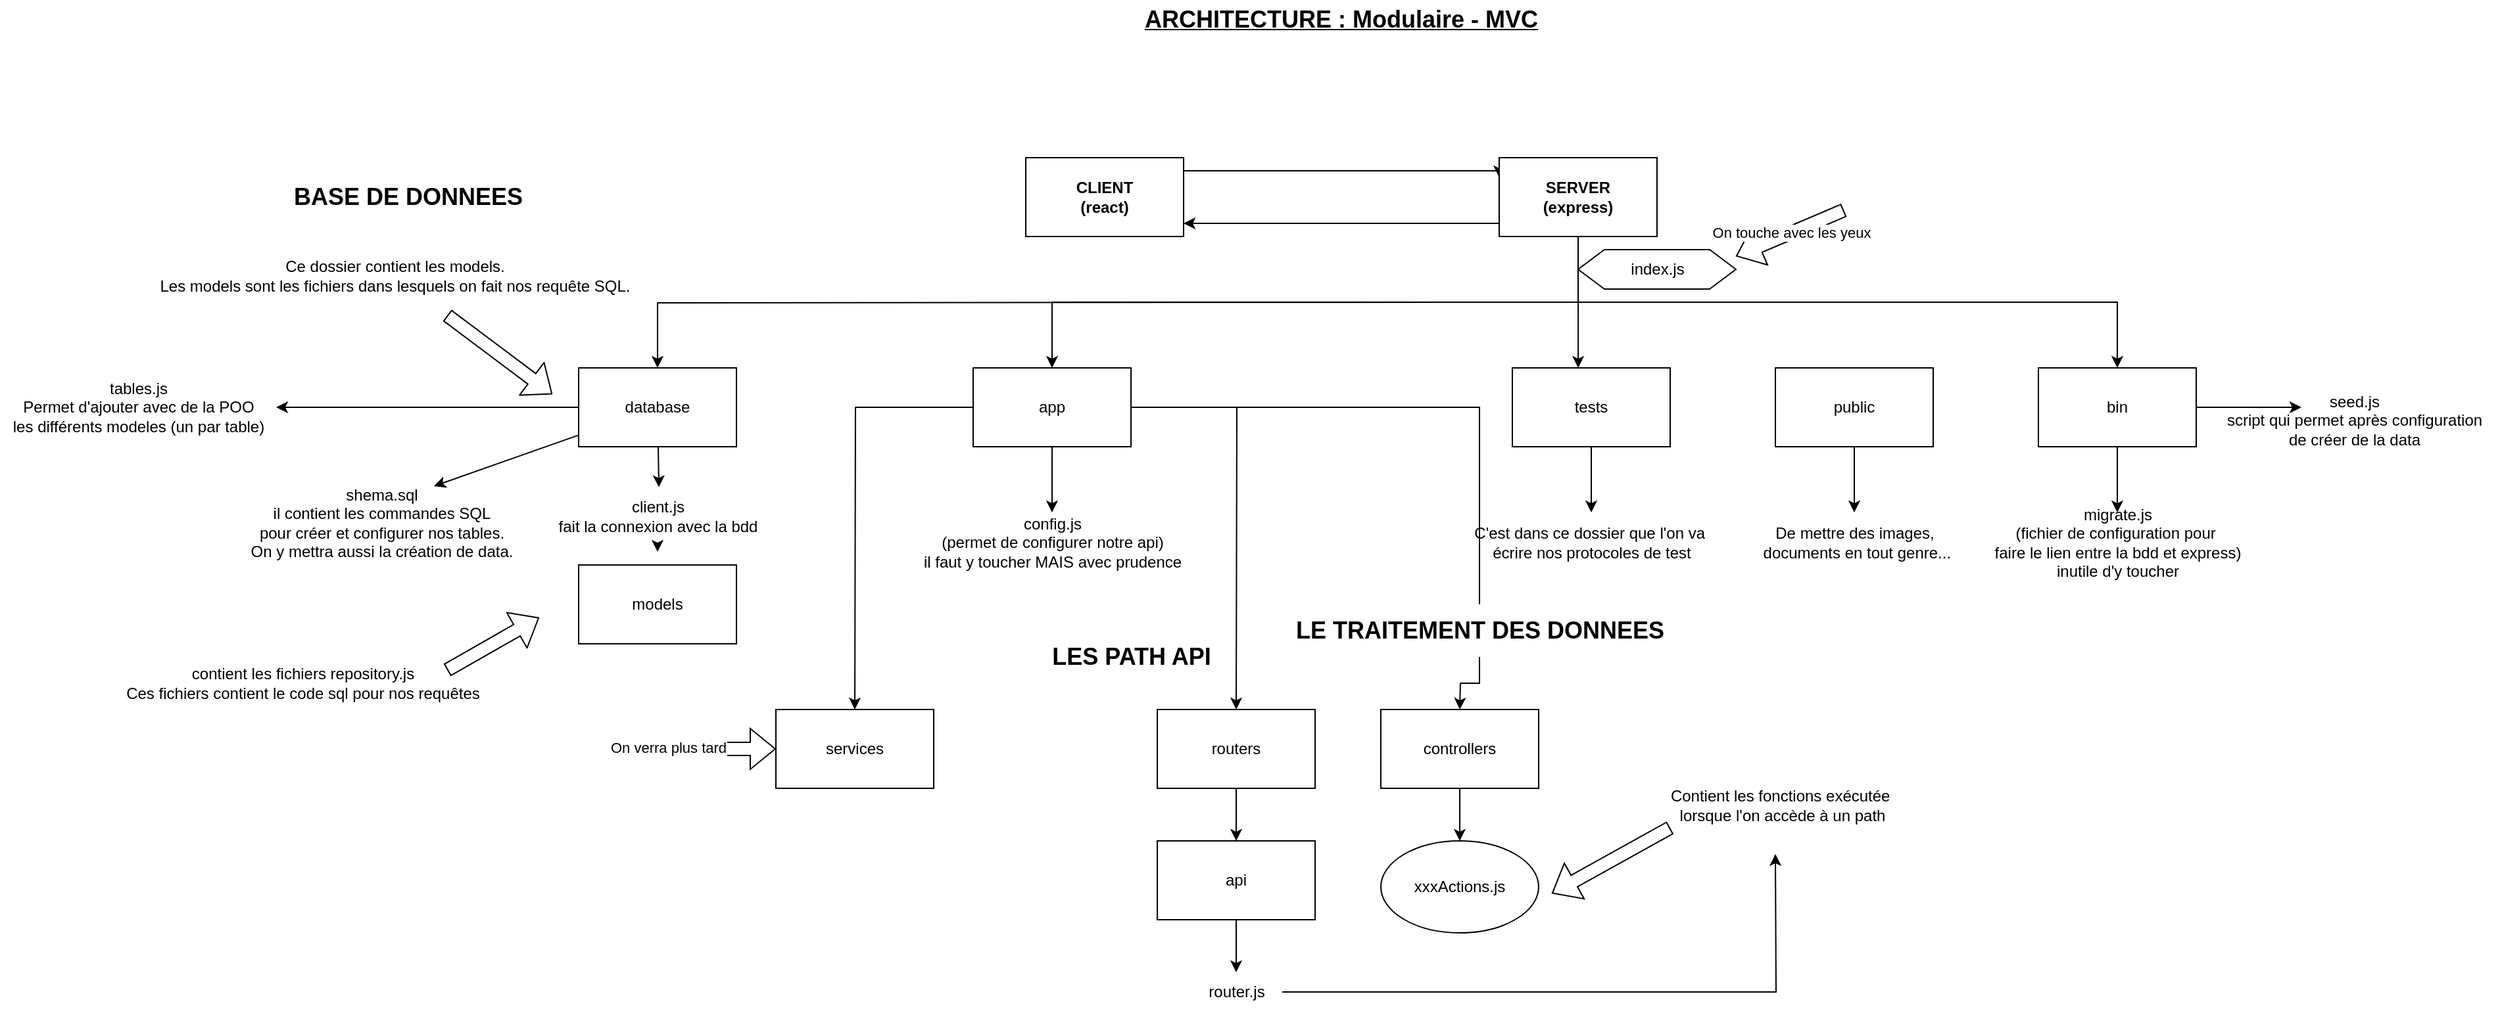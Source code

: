 <mxfile>
    <diagram id="6C8iT1yJUuaaE5_hDtls" name="architecture">
        <mxGraphModel dx="2653" dy="768" grid="1" gridSize="10" guides="1" tooltips="1" connect="1" arrows="1" fold="1" page="1" pageScale="1" pageWidth="827" pageHeight="1169" math="0" shadow="0">
            <root>
                <mxCell id="0"/>
                <mxCell id="1" parent="0"/>
                <mxCell id="2" style="edgeStyle=orthogonalEdgeStyle;rounded=0;orthogonalLoop=1;jettySize=auto;html=1;entryX=0.5;entryY=0;entryDx=0;entryDy=0;" parent="1" source="10" target="22" edge="1">
                    <mxGeometry relative="1" as="geometry">
                        <Array as="points">
                            <mxPoint x="580" y="270"/>
                            <mxPoint x="990" y="270"/>
                        </Array>
                    </mxGeometry>
                </mxCell>
                <mxCell id="3" value="" style="shape=hexagon;perimeter=hexagonPerimeter2;whiteSpace=wrap;html=1;fixedSize=1;" parent="1" vertex="1">
                    <mxGeometry x="580" y="230" width="120" height="30" as="geometry"/>
                </mxCell>
                <mxCell id="4" value="ARCHITECTURE : Modulaire - MVC" style="text;html=1;align=center;verticalAlign=middle;whiteSpace=wrap;rounded=0;fontStyle=5;fontSize=18;" parent="1" vertex="1">
                    <mxGeometry x="240" y="40" width="320" height="30" as="geometry"/>
                </mxCell>
                <mxCell id="5" style="edgeStyle=orthogonalEdgeStyle;rounded=0;orthogonalLoop=1;jettySize=auto;html=1;entryX=0;entryY=0.25;entryDx=0;entryDy=0;" parent="1" source="6" target="10" edge="1">
                    <mxGeometry relative="1" as="geometry">
                        <mxPoint x="500" y="160" as="targetPoint"/>
                        <Array as="points">
                            <mxPoint x="520" y="170"/>
                        </Array>
                    </mxGeometry>
                </mxCell>
                <mxCell id="6" value="&lt;b&gt;CLIENT&lt;/b&gt;&lt;div&gt;&lt;b&gt;(react)&lt;/b&gt;&lt;/div&gt;" style="rounded=0;whiteSpace=wrap;html=1;" parent="1" vertex="1">
                    <mxGeometry x="160" y="160" width="120" height="60" as="geometry"/>
                </mxCell>
                <mxCell id="7" style="edgeStyle=orthogonalEdgeStyle;rounded=0;orthogonalLoop=1;jettySize=auto;html=1;" parent="1" edge="1">
                    <mxGeometry relative="1" as="geometry">
                        <mxPoint x="520" y="210" as="sourcePoint"/>
                        <mxPoint x="280" y="210" as="targetPoint"/>
                    </mxGeometry>
                </mxCell>
                <mxCell id="8" style="edgeStyle=orthogonalEdgeStyle;rounded=0;orthogonalLoop=1;jettySize=auto;html=1;entryX=0.5;entryY=0;entryDx=0;entryDy=0;" parent="1" source="10" target="29" edge="1">
                    <mxGeometry relative="1" as="geometry">
                        <Array as="points">
                            <mxPoint x="580" y="270"/>
                            <mxPoint x="180" y="270"/>
                        </Array>
                    </mxGeometry>
                </mxCell>
                <mxCell id="9" style="edgeStyle=orthogonalEdgeStyle;rounded=0;orthogonalLoop=1;jettySize=auto;html=1;entryX=0.5;entryY=0;entryDx=0;entryDy=0;" parent="1" target="46" edge="1">
                    <mxGeometry relative="1" as="geometry">
                        <mxPoint x="500" y="270" as="sourcePoint"/>
                        <mxPoint x="-160" y="400" as="targetPoint"/>
                    </mxGeometry>
                </mxCell>
                <mxCell id="10" value="&lt;div&gt;&lt;b&gt;SERVER&lt;/b&gt;&lt;/div&gt;&lt;div&gt;&lt;b&gt;(express)&lt;/b&gt;&lt;/div&gt;" style="rounded=0;whiteSpace=wrap;html=1;" parent="1" vertex="1">
                    <mxGeometry x="520" y="160" width="120" height="60" as="geometry"/>
                </mxCell>
                <mxCell id="11" value="index.js" style="text;html=1;align=center;verticalAlign=middle;resizable=0;points=[];autosize=1;strokeColor=none;fillColor=none;" parent="1" vertex="1">
                    <mxGeometry x="610" y="230" width="60" height="30" as="geometry"/>
                </mxCell>
                <mxCell id="12" value="" style="shape=flexArrow;endArrow=classic;html=1;rounded=0;entryX=0.965;entryY=0.502;entryDx=0;entryDy=0;entryPerimeter=0;" parent="1" edge="1">
                    <mxGeometry width="50" height="50" relative="1" as="geometry">
                        <mxPoint x="782.1" y="200" as="sourcePoint"/>
                        <mxPoint x="700.0" y="235.06" as="targetPoint"/>
                    </mxGeometry>
                </mxCell>
                <mxCell id="13" value="On touche avec les yeux" style="edgeLabel;html=1;align=center;verticalAlign=middle;resizable=0;points=[];" parent="12" vertex="1" connectable="0">
                    <mxGeometry x="-0.021" relative="1" as="geometry">
                        <mxPoint as="offset"/>
                    </mxGeometry>
                </mxCell>
                <mxCell id="14" style="edgeStyle=orthogonalEdgeStyle;rounded=0;orthogonalLoop=1;jettySize=auto;html=1;" parent="1" source="15" edge="1">
                    <mxGeometry relative="1" as="geometry">
                        <mxPoint x="590" y="430" as="targetPoint"/>
                    </mxGeometry>
                </mxCell>
                <mxCell id="15" value="tests" style="rounded=0;whiteSpace=wrap;html=1;" parent="1" vertex="1">
                    <mxGeometry x="530" y="320" width="120" height="60" as="geometry"/>
                </mxCell>
                <mxCell id="16" value="C'est dans ce dossier que l'on va&amp;nbsp;&lt;div&gt;écrire nos protocoles de test&lt;/div&gt;" style="text;html=1;align=center;verticalAlign=middle;resizable=0;points=[];autosize=1;strokeColor=none;fillColor=none;" parent="1" vertex="1">
                    <mxGeometry x="490" y="433" width="200" height="40" as="geometry"/>
                </mxCell>
                <mxCell id="17" style="edgeStyle=orthogonalEdgeStyle;rounded=0;orthogonalLoop=1;jettySize=auto;html=1;" parent="1" source="18" edge="1">
                    <mxGeometry relative="1" as="geometry">
                        <mxPoint x="790" y="430" as="targetPoint"/>
                    </mxGeometry>
                </mxCell>
                <mxCell id="18" value="public" style="rounded=0;whiteSpace=wrap;html=1;" parent="1" vertex="1">
                    <mxGeometry x="730" y="320" width="120" height="60" as="geometry"/>
                </mxCell>
                <mxCell id="19" value="De mettre des images,&lt;div&gt;&amp;nbsp;documents en tout genre...&lt;/div&gt;" style="text;html=1;align=center;verticalAlign=middle;resizable=0;points=[];autosize=1;strokeColor=none;fillColor=none;" parent="1" vertex="1">
                    <mxGeometry x="705" y="433" width="170" height="40" as="geometry"/>
                </mxCell>
                <mxCell id="20" style="edgeStyle=orthogonalEdgeStyle;rounded=0;orthogonalLoop=1;jettySize=auto;html=1;" parent="1" source="22" edge="1">
                    <mxGeometry relative="1" as="geometry">
                        <mxPoint x="990" y="430" as="targetPoint"/>
                    </mxGeometry>
                </mxCell>
                <mxCell id="21" style="edgeStyle=orthogonalEdgeStyle;rounded=0;orthogonalLoop=1;jettySize=auto;html=1;" parent="1" source="22" edge="1">
                    <mxGeometry relative="1" as="geometry">
                        <mxPoint x="1130" y="350" as="targetPoint"/>
                    </mxGeometry>
                </mxCell>
                <mxCell id="22" value="bin" style="rounded=0;whiteSpace=wrap;html=1;" parent="1" vertex="1">
                    <mxGeometry x="930" y="320" width="120" height="60" as="geometry"/>
                </mxCell>
                <mxCell id="23" value="migrate.js&lt;div&gt;(fichier de configuration pour&amp;nbsp;&lt;/div&gt;&lt;div&gt;faire le lien entre la bdd et express)&lt;/div&gt;&lt;div&gt;inutile d'y toucher&lt;/div&gt;" style="text;html=1;align=center;verticalAlign=middle;resizable=0;points=[];autosize=1;strokeColor=none;fillColor=none;" parent="1" vertex="1">
                    <mxGeometry x="885" y="418" width="210" height="70" as="geometry"/>
                </mxCell>
                <mxCell id="24" value="seed.js&lt;div&gt;script qui permet après configuration&lt;/div&gt;&lt;div&gt;de créer de la data&lt;/div&gt;" style="text;html=1;align=center;verticalAlign=middle;resizable=0;points=[];autosize=1;strokeColor=none;fillColor=none;" parent="1" vertex="1">
                    <mxGeometry x="1060" y="330" width="220" height="60" as="geometry"/>
                </mxCell>
                <mxCell id="25" style="edgeStyle=orthogonalEdgeStyle;rounded=0;orthogonalLoop=1;jettySize=auto;html=1;" parent="1" source="29" edge="1">
                    <mxGeometry relative="1" as="geometry">
                        <mxPoint x="180" y="430" as="targetPoint"/>
                    </mxGeometry>
                </mxCell>
                <mxCell id="26" style="edgeStyle=orthogonalEdgeStyle;rounded=0;orthogonalLoop=1;jettySize=auto;html=1;" parent="1" source="29" edge="1">
                    <mxGeometry relative="1" as="geometry">
                        <mxPoint x="30" y="580" as="targetPoint"/>
                    </mxGeometry>
                </mxCell>
                <mxCell id="27" style="edgeStyle=orthogonalEdgeStyle;rounded=0;orthogonalLoop=1;jettySize=auto;html=1;" parent="1" source="29" edge="1">
                    <mxGeometry relative="1" as="geometry">
                        <mxPoint x="320" y="580" as="targetPoint"/>
                    </mxGeometry>
                </mxCell>
                <mxCell id="28" style="edgeStyle=orthogonalEdgeStyle;rounded=0;orthogonalLoop=1;jettySize=auto;html=1;startArrow=none;" parent="1" source="63" edge="1">
                    <mxGeometry relative="1" as="geometry">
                        <mxPoint x="490" y="580" as="targetPoint"/>
                    </mxGeometry>
                </mxCell>
                <mxCell id="29" value="app" style="rounded=0;whiteSpace=wrap;html=1;" parent="1" vertex="1">
                    <mxGeometry x="120" y="320" width="120" height="60" as="geometry"/>
                </mxCell>
                <mxCell id="30" value="config.js&lt;div&gt;(permet de configurer notre api)&lt;/div&gt;&lt;div&gt;il faut y toucher MAIS avec prudence&lt;/div&gt;" style="text;html=1;align=center;verticalAlign=middle;resizable=0;points=[];autosize=1;strokeColor=none;fillColor=none;" parent="1" vertex="1">
                    <mxGeometry x="70" y="423" width="220" height="60" as="geometry"/>
                </mxCell>
                <mxCell id="31" value="services" style="whiteSpace=wrap;html=1;" parent="1" vertex="1">
                    <mxGeometry x="-30" y="580" width="120" height="60" as="geometry"/>
                </mxCell>
                <mxCell id="32" value="" style="shape=flexArrow;endArrow=classic;html=1;rounded=0;entryX=0;entryY=0.5;entryDx=0;entryDy=0;" parent="1" target="31" edge="1">
                    <mxGeometry width="50" height="50" relative="1" as="geometry">
                        <mxPoint x="-140" y="610" as="sourcePoint"/>
                        <mxPoint x="-90" y="580" as="targetPoint"/>
                    </mxGeometry>
                </mxCell>
                <mxCell id="33" value="On verra plus tard" style="edgeLabel;html=1;align=center;verticalAlign=middle;resizable=0;points=[];" parent="32" vertex="1" connectable="0">
                    <mxGeometry x="-0.49" y="1" relative="1" as="geometry">
                        <mxPoint as="offset"/>
                    </mxGeometry>
                </mxCell>
                <mxCell id="34" style="edgeStyle=orthogonalEdgeStyle;rounded=0;orthogonalLoop=1;jettySize=auto;html=1;" parent="1" source="35" edge="1">
                    <mxGeometry relative="1" as="geometry">
                        <mxPoint x="320" y="680" as="targetPoint"/>
                    </mxGeometry>
                </mxCell>
                <mxCell id="35" value="routers" style="rounded=0;whiteSpace=wrap;html=1;" parent="1" vertex="1">
                    <mxGeometry x="260" y="580" width="120" height="60" as="geometry"/>
                </mxCell>
                <mxCell id="36" style="edgeStyle=orthogonalEdgeStyle;rounded=0;orthogonalLoop=1;jettySize=auto;html=1;" parent="1" source="37" edge="1">
                    <mxGeometry relative="1" as="geometry">
                        <mxPoint x="730" y="690" as="targetPoint"/>
                    </mxGeometry>
                </mxCell>
                <mxCell id="37" value="router.js" style="text;html=1;align=center;verticalAlign=middle;resizable=0;points=[];autosize=1;strokeColor=none;fillColor=none;" parent="1" vertex="1">
                    <mxGeometry x="285" y="780" width="70" height="30" as="geometry"/>
                </mxCell>
                <mxCell id="38" style="edgeStyle=orthogonalEdgeStyle;rounded=0;orthogonalLoop=1;jettySize=auto;html=1;" parent="1" source="39" edge="1">
                    <mxGeometry relative="1" as="geometry">
                        <mxPoint x="320" y="780" as="targetPoint"/>
                    </mxGeometry>
                </mxCell>
                <mxCell id="39" value="api" style="rounded=0;whiteSpace=wrap;html=1;" parent="1" vertex="1">
                    <mxGeometry x="260" y="680" width="120" height="60" as="geometry"/>
                </mxCell>
                <mxCell id="40" value="" style="edgeStyle=orthogonalEdgeStyle;rounded=0;orthogonalLoop=1;jettySize=auto;html=1;" parent="1" source="41" target="42" edge="1">
                    <mxGeometry relative="1" as="geometry"/>
                </mxCell>
                <mxCell id="41" value="controllers" style="rounded=0;whiteSpace=wrap;html=1;" parent="1" vertex="1">
                    <mxGeometry x="430" y="580" width="120" height="60" as="geometry"/>
                </mxCell>
                <mxCell id="42" value="xxxActions.js" style="ellipse;whiteSpace=wrap;html=1;rounded=0;" parent="1" vertex="1">
                    <mxGeometry x="430" y="680" width="120" height="70" as="geometry"/>
                </mxCell>
                <mxCell id="43" value="" style="shape=flexArrow;endArrow=classic;html=1;rounded=0;" parent="1" edge="1">
                    <mxGeometry width="50" height="50" relative="1" as="geometry">
                        <mxPoint x="650" y="670" as="sourcePoint"/>
                        <mxPoint x="560" y="720" as="targetPoint"/>
                    </mxGeometry>
                </mxCell>
                <mxCell id="44" value="Contient les fonctions exécutée&amp;nbsp;&lt;div&gt;lorsque l'on accède à un path&lt;/div&gt;" style="text;html=1;align=center;verticalAlign=middle;resizable=0;points=[];autosize=1;strokeColor=none;fillColor=none;" parent="1" vertex="1">
                    <mxGeometry x="640" y="633" width="190" height="40" as="geometry"/>
                </mxCell>
                <mxCell id="45" style="edgeStyle=orthogonalEdgeStyle;rounded=0;orthogonalLoop=1;jettySize=auto;html=1;entryX=0.417;entryY=0;entryDx=0;entryDy=0;entryPerimeter=0;" parent="1" source="10" target="15" edge="1">
                    <mxGeometry relative="1" as="geometry"/>
                </mxCell>
                <mxCell id="52" style="edgeStyle=none;html=1;entryX=0.506;entryY=-0.055;entryDx=0;entryDy=0;entryPerimeter=0;" parent="1" source="46" target="50" edge="1">
                    <mxGeometry relative="1" as="geometry"/>
                </mxCell>
                <mxCell id="53" style="edgeStyle=none;html=1;" parent="1" source="46" edge="1">
                    <mxGeometry relative="1" as="geometry">
                        <mxPoint x="-290" y="410" as="targetPoint"/>
                    </mxGeometry>
                </mxCell>
                <mxCell id="55" style="edgeStyle=none;html=1;" parent="1" source="46" edge="1" target="56">
                    <mxGeometry relative="1" as="geometry">
                        <mxPoint x="-560" y="400" as="targetPoint"/>
                    </mxGeometry>
                </mxCell>
                <mxCell id="46" value="database" style="whiteSpace=wrap;html=1;" parent="1" vertex="1">
                    <mxGeometry x="-180" y="320" width="120" height="60" as="geometry"/>
                </mxCell>
                <mxCell id="48" value="Ce dossier contient les models.&lt;br&gt;Les models sont les fichiers dans lesquels on fait nos requête SQL." style="text;html=1;align=center;verticalAlign=middle;resizable=0;points=[];autosize=1;strokeColor=none;fillColor=none;" parent="1" vertex="1">
                    <mxGeometry x="-510" y="230" width="380" height="40" as="geometry"/>
                </mxCell>
                <mxCell id="49" value="" style="shape=flexArrow;endArrow=classic;html=1;" parent="1" edge="1">
                    <mxGeometry width="50" height="50" relative="1" as="geometry">
                        <mxPoint x="-280" y="280" as="sourcePoint"/>
                        <mxPoint x="-200" y="340" as="targetPoint"/>
                    </mxGeometry>
                </mxCell>
                <mxCell id="57" style="edgeStyle=none;html=1;" parent="1" source="50" edge="1">
                    <mxGeometry relative="1" as="geometry">
                        <mxPoint x="-120" y="460" as="targetPoint"/>
                    </mxGeometry>
                </mxCell>
                <mxCell id="50" value="client.js&lt;br&gt;fait la connexion avec la bdd" style="text;html=1;align=center;verticalAlign=middle;resizable=0;points=[];autosize=1;strokeColor=none;fillColor=none;" parent="1" vertex="1">
                    <mxGeometry x="-205" y="413" width="170" height="40" as="geometry"/>
                </mxCell>
                <mxCell id="54" value="shema.sql&lt;br&gt;il contient les commandes SQL&lt;br&gt;pour créer et configurer nos tables.&lt;br&gt;On y mettra aussi la création de data." style="text;html=1;align=center;verticalAlign=middle;resizable=0;points=[];autosize=1;strokeColor=none;fillColor=none;" parent="1" vertex="1">
                    <mxGeometry x="-440" y="403" width="220" height="70" as="geometry"/>
                </mxCell>
                <mxCell id="56" value="tables.js&lt;br&gt;Permet d'ajouter avec de la POO&lt;br&gt;les différents modeles (un par table)" style="text;html=1;align=center;verticalAlign=middle;resizable=0;points=[];autosize=1;strokeColor=none;fillColor=none;" parent="1" vertex="1">
                    <mxGeometry x="-620" y="320" width="210" height="60" as="geometry"/>
                </mxCell>
                <mxCell id="59" value="models" style="rounded=0;whiteSpace=wrap;html=1;" parent="1" vertex="1">
                    <mxGeometry x="-180" y="470" width="120" height="60" as="geometry"/>
                </mxCell>
                <mxCell id="60" value="" style="shape=flexArrow;endArrow=classic;html=1;" parent="1" edge="1">
                    <mxGeometry width="50" height="50" relative="1" as="geometry">
                        <mxPoint x="-280" y="550" as="sourcePoint"/>
                        <mxPoint x="-210" y="510" as="targetPoint"/>
                    </mxGeometry>
                </mxCell>
                <mxCell id="61" value="contient les fichiers repository.js&lt;br&gt;Ces fichiers contient le code sql pour nos requêtes" style="text;html=1;align=center;verticalAlign=middle;resizable=0;points=[];autosize=1;strokeColor=none;fillColor=none;" parent="1" vertex="1">
                    <mxGeometry x="-535" y="540" width="290" height="40" as="geometry"/>
                </mxCell>
                <mxCell id="62" value="BASE DE DONNEES" style="text;html=1;align=center;verticalAlign=middle;resizable=0;points=[];autosize=1;strokeColor=none;fillColor=none;fontStyle=1;fontSize=18;" parent="1" vertex="1">
                    <mxGeometry x="-410" y="170" width="200" height="40" as="geometry"/>
                </mxCell>
                <mxCell id="64" value="" style="edgeStyle=orthogonalEdgeStyle;rounded=0;orthogonalLoop=1;jettySize=auto;html=1;endArrow=none;" parent="1" source="29" target="63" edge="1">
                    <mxGeometry relative="1" as="geometry">
                        <mxPoint x="490" y="580" as="targetPoint"/>
                        <mxPoint x="240" y="350" as="sourcePoint"/>
                    </mxGeometry>
                </mxCell>
                <mxCell id="63" value="LE TRAITEMENT DES DONNEES" style="text;html=1;align=center;verticalAlign=middle;resizable=0;points=[];autosize=1;strokeColor=none;fillColor=none;fontSize=18;fontStyle=1" parent="1" vertex="1">
                    <mxGeometry x="355" y="500" width="300" height="40" as="geometry"/>
                </mxCell>
                <mxCell id="65" value="LES PATH API" style="text;html=1;align=center;verticalAlign=middle;resizable=0;points=[];autosize=1;strokeColor=none;fillColor=none;fontSize=18;fontStyle=1" parent="1" vertex="1">
                    <mxGeometry x="170" y="520" width="140" height="40" as="geometry"/>
                </mxCell>
            </root>
        </mxGraphModel>
    </diagram>
    <diagram id="ioc8HEbwDxMBcM6mTdF6" name="routes &amp; controller">
        <mxGraphModel dx="3201" dy="998" grid="1" gridSize="10" guides="1" tooltips="1" connect="1" arrows="1" fold="1" page="1" pageScale="1" pageWidth="827" pageHeight="1169" math="0" shadow="0">
            <root>
                <mxCell id="0"/>
                <mxCell id="1" parent="0"/>
                <mxCell id="cNtUB5BeEh3PnVd3XFT7-48" value="" style="rounded=0;whiteSpace=wrap;html=1;" parent="1" vertex="1">
                    <mxGeometry x="-15" y="1410.5" width="350" height="209" as="geometry"/>
                </mxCell>
                <mxCell id="cNtUB5BeEh3PnVd3XFT7-49" value="DOSSIER APP" style="text;html=1;align=center;verticalAlign=middle;whiteSpace=wrap;rounded=0;fontStyle=5;fontSize=18;" parent="1" vertex="1">
                    <mxGeometry x="255" y="970" width="320" height="30" as="geometry"/>
                </mxCell>
                <mxCell id="cNtUB5BeEh3PnVd3XFT7-50" value="routers" style="rounded=0;whiteSpace=wrap;html=1;" parent="1" vertex="1">
                    <mxGeometry x="215" y="1030" width="120" height="60" as="geometry"/>
                </mxCell>
                <mxCell id="cNtUB5BeEh3PnVd3XFT7-51" value="controllers" style="rounded=0;whiteSpace=wrap;html=1;" parent="1" vertex="1">
                    <mxGeometry x="495" y="1030" width="120" height="60" as="geometry"/>
                </mxCell>
                <mxCell id="cNtUB5BeEh3PnVd3XFT7-52" value="dossier qui contient nos routes&lt;div&gt;&lt;br&gt;&lt;/div&gt;&lt;div&gt;route : path + action à executer&lt;/div&gt;" style="text;html=1;align=center;verticalAlign=middle;resizable=0;points=[];autosize=1;strokeColor=none;fillColor=none;" parent="1" vertex="1">
                    <mxGeometry x="-45" y="975" width="190" height="60" as="geometry"/>
                </mxCell>
                <mxCell id="cNtUB5BeEh3PnVd3XFT7-53" value="" style="shape=flexArrow;endArrow=classic;html=1;rounded=0;" parent="1" edge="1">
                    <mxGeometry width="50" height="50" relative="1" as="geometry">
                        <mxPoint x="145" y="1010" as="sourcePoint"/>
                        <mxPoint x="205" y="1040" as="targetPoint"/>
                    </mxGeometry>
                </mxCell>
                <mxCell id="cNtUB5BeEh3PnVd3XFT7-54" value="dossier qui contient nos controllers&lt;div&gt;&lt;br&gt;&lt;/div&gt;&lt;div&gt;chaque controller contient des actions&lt;/div&gt;&lt;div&gt;chaque action execute une fonction qui renvoie une response&lt;/div&gt;" style="text;html=1;align=center;verticalAlign=middle;resizable=0;points=[];autosize=1;strokeColor=none;fillColor=none;" parent="1" vertex="1">
                    <mxGeometry x="665" y="970" width="350" height="70" as="geometry"/>
                </mxCell>
                <mxCell id="cNtUB5BeEh3PnVd3XFT7-55" value="" style="shape=flexArrow;endArrow=classic;html=1;rounded=0;" parent="1" edge="1">
                    <mxGeometry width="50" height="50" relative="1" as="geometry">
                        <mxPoint x="675" y="990" as="sourcePoint"/>
                        <mxPoint x="625" y="1030" as="targetPoint"/>
                    </mxGeometry>
                </mxCell>
                <mxCell id="cNtUB5BeEh3PnVd3XFT7-56" value="AVOIR LES INSCRITS SUR copaindavant.com" style="text;html=1;align=center;verticalAlign=middle;resizable=0;points=[];autosize=1;strokeColor=none;fillColor=none;fontStyle=4" parent="1" vertex="1">
                    <mxGeometry x="280" y="1210" width="270" height="30" as="geometry"/>
                </mxCell>
                <mxCell id="cNtUB5BeEh3PnVd3XFT7-57" value="&lt;font color=&quot;#fcfcfc&quot;&gt;&lt;b&gt;CLIQUE ICI POUR AFFICHER LES ELEVES DE TON LYCEE&lt;/b&gt;&lt;/font&gt;" style="rounded=0;whiteSpace=wrap;html=1;labelBackgroundColor=#FF8880;fillColor=#FF7878;" parent="1" vertex="1">
                    <mxGeometry x="-15" y="1326" width="345" height="30" as="geometry"/>
                </mxCell>
                <mxCell id="cNtUB5BeEh3PnVd3XFT7-58" value="" style="shape=flexArrow;endArrow=classic;html=1;rounded=0;" parent="1" edge="1">
                    <mxGeometry width="50" height="50" relative="1" as="geometry">
                        <mxPoint x="380" y="1340.5" as="sourcePoint"/>
                        <mxPoint x="550" y="1340.5" as="targetPoint"/>
                    </mxGeometry>
                </mxCell>
                <mxCell id="cNtUB5BeEh3PnVd3XFT7-59" value="SERVER" style="rounded=0;whiteSpace=wrap;html=1;" parent="1" vertex="1">
                    <mxGeometry x="600" y="1311" width="120" height="60" as="geometry"/>
                </mxCell>
                <mxCell id="cNtUB5BeEh3PnVd3XFT7-60" value="Methode HTTP : GET + endpoint (route api)" style="text;html=1;align=center;verticalAlign=middle;resizable=0;points=[];autosize=1;strokeColor=none;fillColor=none;" parent="1" vertex="1">
                    <mxGeometry x="340" y="1291" width="260" height="30" as="geometry"/>
                </mxCell>
                <mxCell id="cNtUB5BeEh3PnVd3XFT7-61" value="router.get(&quot;/path&quot;, action_a_executer&quot;)" style="text;html=1;align=center;verticalAlign=middle;resizable=0;points=[];autosize=1;strokeColor=none;fillColor=none;" parent="1" vertex="1">
                    <mxGeometry x="590" y="1371" width="230" height="30" as="geometry"/>
                </mxCell>
                <mxCell id="cNtUB5BeEh3PnVd3XFT7-62" value="axios.get(endpoint)&amp;nbsp;" style="text;html=1;align=center;verticalAlign=middle;resizable=0;points=[];autosize=1;strokeColor=none;fillColor=none;" parent="1" vertex="1">
                    <mxGeometry x="405" y="1359" width="130" height="30" as="geometry"/>
                </mxCell>
                <mxCell id="cNtUB5BeEh3PnVd3XFT7-63" value="EXEMPLE" style="text;html=1;align=center;verticalAlign=middle;whiteSpace=wrap;rounded=0;fontStyle=5;fontSize=18;" parent="1" vertex="1">
                    <mxGeometry x="255" y="1150" width="320" height="30" as="geometry"/>
                </mxCell>
                <mxCell id="cNtUB5BeEh3PnVd3XFT7-64" value="" style="shape=flexArrow;endArrow=classic;html=1;rounded=0;entryX=0.667;entryY=0.5;entryDx=0;entryDy=0;entryPerimeter=0;" parent="1" edge="1">
                    <mxGeometry width="50" height="50" relative="1" as="geometry">
                        <mxPoint x="545" y="1510" as="sourcePoint"/>
                        <mxPoint x="380.115" y="1510.5" as="targetPoint"/>
                    </mxGeometry>
                </mxCell>
                <mxCell id="cNtUB5BeEh3PnVd3XFT7-65" style="edgeStyle=orthogonalEdgeStyle;rounded=0;orthogonalLoop=1;jettySize=auto;html=1;" parent="1" source="cNtUB5BeEh3PnVd3XFT7-66" edge="1">
                    <mxGeometry relative="1" as="geometry">
                        <mxPoint x="665" y="1720" as="targetPoint"/>
                    </mxGeometry>
                </mxCell>
                <mxCell id="cNtUB5BeEh3PnVd3XFT7-66" value="router.js" style="rounded=0;whiteSpace=wrap;html=1;" parent="1" vertex="1">
                    <mxGeometry x="605" y="1600" width="120" height="60" as="geometry"/>
                </mxCell>
                <mxCell id="cNtUB5BeEh3PnVd3XFT7-67" style="edgeStyle=orthogonalEdgeStyle;rounded=0;orthogonalLoop=1;jettySize=auto;html=1;" parent="1" source="cNtUB5BeEh3PnVd3XFT7-68" edge="1">
                    <mxGeometry relative="1" as="geometry">
                        <mxPoint x="440.0" y="1600" as="targetPoint"/>
                    </mxGeometry>
                </mxCell>
                <mxCell id="cNtUB5BeEh3PnVd3XFT7-68" value="res.json({result : élèves})" style="text;html=1;align=center;verticalAlign=middle;resizable=0;points=[];autosize=1;strokeColor=none;fillColor=none;" parent="1" vertex="1">
                    <mxGeometry x="360" y="1540" width="160" height="30" as="geometry"/>
                </mxCell>
                <mxCell id="cNtUB5BeEh3PnVd3XFT7-69" value="Christian" style="shape=umlActor;verticalLabelPosition=bottom;verticalAlign=top;html=1;outlineConnect=0;" parent="1" vertex="1">
                    <mxGeometry x="65" y="1480" width="30" height="60" as="geometry"/>
                </mxCell>
                <mxCell id="cNtUB5BeEh3PnVd3XFT7-70" value="Aissatou" style="shape=umlActor;verticalLabelPosition=bottom;verticalAlign=top;html=1;outlineConnect=0;" parent="1" vertex="1">
                    <mxGeometry x="125" y="1480" width="30" height="60" as="geometry"/>
                </mxCell>
                <mxCell id="cNtUB5BeEh3PnVd3XFT7-71" value="Daniel" style="shape=umlActor;verticalLabelPosition=bottom;verticalAlign=top;html=1;outlineConnect=0;" parent="1" vertex="1">
                    <mxGeometry x="195" y="1480" width="30" height="60" as="geometry"/>
                </mxCell>
                <mxCell id="cNtUB5BeEh3PnVd3XFT7-72" value="Charlotte" style="shape=umlActor;verticalLabelPosition=bottom;verticalAlign=top;html=1;outlineConnect=0;" parent="1" vertex="1">
                    <mxGeometry x="255" y="1480" width="30" height="60" as="geometry"/>
                </mxCell>
                <mxCell id="cNtUB5BeEh3PnVd3XFT7-73" value="etc..." style="text;html=1;align=center;verticalAlign=middle;resizable=0;points=[];autosize=1;strokeColor=none;fillColor=none;" parent="1" vertex="1">
                    <mxGeometry x="285" y="1500" width="50" height="30" as="geometry"/>
                </mxCell>
                <mxCell id="cNtUB5BeEh3PnVd3XFT7-74" value="" style="shape=flexArrow;endArrow=classic;html=1;rounded=0;" parent="1" edge="1">
                    <mxGeometry width="50" height="50" relative="1" as="geometry">
                        <mxPoint x="-135" y="1450" as="sourcePoint"/>
                        <mxPoint x="-25" y="1485" as="targetPoint"/>
                    </mxGeometry>
                </mxCell>
                <mxCell id="cNtUB5BeEh3PnVd3XFT7-75" value="On a notre réponse et on la traite comme bon nous semble." style="text;html=1;align=center;verticalAlign=middle;resizable=0;points=[];autosize=1;strokeColor=none;fillColor=none;" parent="1" vertex="1">
                    <mxGeometry x="-350" y="1410.5" width="340" height="30" as="geometry"/>
                </mxCell>
                <mxCell id="cNtUB5BeEh3PnVd3XFT7-76" value="result = {&lt;div&gt;&lt;span style=&quot;white-space-collapse: preserve;&quot;&gt;&#9;&lt;/span&gt;&lt;span style=&quot;white-space-collapse: preserve;&quot;&gt;&#9;&lt;/span&gt;&lt;span style=&quot;white-space-collapse: preserve;&quot;&gt;&#9;&lt;/span&gt;nom: &quot;Christian&quot;,&lt;br&gt;&lt;/div&gt;&lt;div&gt;},&lt;/div&gt;&lt;div&gt;{&lt;/div&gt;&lt;div&gt;&lt;span style=&quot;white-space-collapse: preserve;&quot;&gt;&#9;&lt;/span&gt;&lt;span style=&quot;white-space-collapse: preserve;&quot;&gt;&#9;&lt;/span&gt;&lt;span style=&quot;white-space-collapse: preserve;&quot;&gt;&#9;&lt;/span&gt;nom: &quot;Aissatou&quot;,&lt;/div&gt;&lt;div&gt;},&lt;/div&gt;&lt;div&gt;&lt;span style=&quot;white-space-collapse: preserve;&quot;&gt;&#9;&lt;/span&gt;etc...&lt;/div&gt;&lt;div&gt;}&lt;/div&gt;" style="text;html=1;align=center;verticalAlign=middle;resizable=0;points=[];autosize=1;strokeColor=none;fillColor=none;" parent="1" vertex="1">
                    <mxGeometry x="345" y="1610" width="190" height="130" as="geometry"/>
                </mxCell>
                <mxCell id="cNtUB5BeEh3PnVd3XFT7-77" style="edgeStyle=orthogonalEdgeStyle;rounded=0;orthogonalLoop=1;jettySize=auto;html=1;entryX=0.5;entryY=0;entryDx=0;entryDy=0;" parent="1" source="cNtUB5BeEh3PnVd3XFT7-78" target="cNtUB5BeEh3PnVd3XFT7-82" edge="1">
                    <mxGeometry relative="1" as="geometry"/>
                </mxCell>
                <mxCell id="cNtUB5BeEh3PnVd3XFT7-78" value="controllers" style="rounded=0;whiteSpace=wrap;html=1;" parent="1" vertex="1">
                    <mxGeometry x="605" y="1720" width="120" height="60" as="geometry"/>
                </mxCell>
                <mxCell id="cNtUB5BeEh3PnVd3XFT7-79" style="edgeStyle=orthogonalEdgeStyle;rounded=0;orthogonalLoop=1;jettySize=auto;html=1;entryX=0.5;entryY=0;entryDx=0;entryDy=0;" parent="1" source="cNtUB5BeEh3PnVd3XFT7-80" target="cNtUB5BeEh3PnVd3XFT7-66" edge="1">
                    <mxGeometry relative="1" as="geometry"/>
                </mxCell>
                <mxCell id="cNtUB5BeEh3PnVd3XFT7-80" value="SERVER" style="rounded=0;whiteSpace=wrap;html=1;" parent="1" vertex="1">
                    <mxGeometry x="605" y="1480" width="120" height="60" as="geometry"/>
                </mxCell>
                <mxCell id="cNtUB5BeEh3PnVd3XFT7-81" value="" style="group" parent="1" vertex="1" connectable="0">
                    <mxGeometry x="605" y="1810" width="120" height="80" as="geometry"/>
                </mxCell>
                <mxCell id="cNtUB5BeEh3PnVd3XFT7-82" value="" style="ellipse;whiteSpace=wrap;html=1;" parent="cNtUB5BeEh3PnVd3XFT7-81" vertex="1">
                    <mxGeometry width="120" height="80" as="geometry"/>
                </mxCell>
                <mxCell id="cNtUB5BeEh3PnVd3XFT7-83" value="eleveActions.js" style="text;html=1;align=center;verticalAlign=middle;resizable=0;points=[];autosize=1;strokeColor=none;fillColor=none;" parent="cNtUB5BeEh3PnVd3XFT7-81" vertex="1">
                    <mxGeometry x="10" y="25" width="100" height="30" as="geometry"/>
                </mxCell>
                <mxCell id="cNtUB5BeEh3PnVd3XFT7-84" value="" style="shape=flexArrow;endArrow=classic;html=1;rounded=0;" parent="1" edge="1">
                    <mxGeometry width="50" height="50" relative="1" as="geometry">
                        <mxPoint x="795" y="1800" as="sourcePoint"/>
                        <mxPoint x="730" y="1850" as="targetPoint"/>
                    </mxGeometry>
                </mxCell>
                <mxCell id="cNtUB5BeEh3PnVd3XFT7-85" value="Ecrire une fonction qui renvoie&amp;nbsp;&lt;div&gt;une réponse content la liste des élèves&lt;/div&gt;" style="text;html=1;align=center;verticalAlign=middle;resizable=0;points=[];autosize=1;strokeColor=none;fillColor=none;" parent="1" vertex="1">
                    <mxGeometry x="735" y="1755" width="230" height="40" as="geometry"/>
                </mxCell>
                <mxCell id="15pteKA1iZLfncyaAy6J-1" value="" style="shape=flexArrow;endArrow=classic;html=1;rounded=0;" parent="1" edge="1">
                    <mxGeometry width="50" height="50" relative="1" as="geometry">
                        <mxPoint x="830" y="1340.5" as="sourcePoint"/>
                        <mxPoint x="1000" y="1340.5" as="targetPoint"/>
                    </mxGeometry>
                </mxCell>
                <mxCell id="15pteKA1iZLfncyaAy6J-2" value="BDD" style="rounded=0;whiteSpace=wrap;html=1;" parent="1" vertex="1">
                    <mxGeometry x="1040" y="1311" width="120" height="60" as="geometry"/>
                </mxCell>
                <mxCell id="15pteKA1iZLfncyaAy6J-3" value="BDD" style="rounded=0;whiteSpace=wrap;html=1;" parent="1" vertex="1">
                    <mxGeometry x="1040" y="1480" width="120" height="60" as="geometry"/>
                </mxCell>
                <mxCell id="15pteKA1iZLfncyaAy6J-4" value="" style="shape=flexArrow;endArrow=classic;html=1;rounded=0;" parent="1" edge="1">
                    <mxGeometry width="50" height="50" relative="1" as="geometry">
                        <mxPoint x="1000" y="1510" as="sourcePoint"/>
                        <mxPoint x="830" y="1510" as="targetPoint"/>
                    </mxGeometry>
                </mxCell>
            </root>
        </mxGraphModel>
    </diagram>
    <diagram id="YWHd9Wxd-sJmWYzv4tpr" name="Modelisation BDD">
        <mxGraphModel dx="2014" dy="499" grid="1" gridSize="10" guides="1" tooltips="1" connect="1" arrows="1" fold="1" page="1" pageScale="1" pageWidth="827" pageHeight="1169" math="0" shadow="0">
            <root>
                <mxCell id="0"/>
                <mxCell id="1" parent="0"/>
                <mxCell id="B8jI-MIhNWEga3AymxBE-5" style="edgeStyle=orthogonalEdgeStyle;rounded=0;orthogonalLoop=1;jettySize=auto;html=1;entryX=0.5;entryY=0;entryDx=0;entryDy=0;endArrow=none;endFill=0;" parent="1" source="B8jI-MIhNWEga3AymxBE-26" target="B8jI-MIhNWEga3AymxBE-15" edge="1">
                    <mxGeometry relative="1" as="geometry"/>
                </mxCell>
                <mxCell id="B8jI-MIhNWEga3AymxBE-6" value="GUITARE" style="swimlane;fontStyle=0;childLayout=stackLayout;horizontal=1;startSize=26;fillColor=none;horizontalStack=0;resizeParent=1;resizeParentMax=0;resizeLast=0;collapsible=1;marginBottom=0;whiteSpace=wrap;html=1;" parent="1" vertex="1">
                    <mxGeometry x="-30" y="705" width="140" height="130" as="geometry"/>
                </mxCell>
                <mxCell id="B8jI-MIhNWEga3AymxBE-7" value="id" style="text;strokeColor=none;fillColor=none;align=left;verticalAlign=top;spacingLeft=4;spacingRight=4;overflow=hidden;rotatable=0;points=[[0,0.5],[1,0.5]];portConstraint=eastwest;whiteSpace=wrap;html=1;" parent="B8jI-MIhNWEga3AymxBE-6" vertex="1">
                    <mxGeometry y="26" width="140" height="26" as="geometry"/>
                </mxCell>
                <mxCell id="B8jI-MIhNWEga3AymxBE-8" value="nom" style="text;strokeColor=none;fillColor=none;align=left;verticalAlign=top;spacingLeft=4;spacingRight=4;overflow=hidden;rotatable=0;points=[[0,0.5],[1,0.5]];portConstraint=eastwest;whiteSpace=wrap;html=1;" parent="B8jI-MIhNWEga3AymxBE-6" vertex="1">
                    <mxGeometry y="52" width="140" height="26" as="geometry"/>
                </mxCell>
                <mxCell id="B8jI-MIhNWEga3AymxBE-9" value="prix" style="text;strokeColor=none;fillColor=none;align=left;verticalAlign=top;spacingLeft=4;spacingRight=4;overflow=hidden;rotatable=0;points=[[0,0.5],[1,0.5]];portConstraint=eastwest;whiteSpace=wrap;html=1;" parent="B8jI-MIhNWEga3AymxBE-6" vertex="1">
                    <mxGeometry y="78" width="140" height="26" as="geometry"/>
                </mxCell>
                <mxCell id="B8jI-MIhNWEga3AymxBE-10" value="description" style="text;strokeColor=none;fillColor=none;align=left;verticalAlign=top;spacingLeft=4;spacingRight=4;overflow=hidden;rotatable=0;points=[[0,0.5],[1,0.5]];portConstraint=eastwest;whiteSpace=wrap;html=1;" parent="B8jI-MIhNWEga3AymxBE-6" vertex="1">
                    <mxGeometry y="104" width="140" height="26" as="geometry"/>
                </mxCell>
                <mxCell id="B8jI-MIhNWEga3AymxBE-11" value="TYPE" style="swimlane;fontStyle=0;childLayout=stackLayout;horizontal=1;startSize=26;fillColor=none;horizontalStack=0;resizeParent=1;resizeParentMax=0;resizeLast=0;collapsible=1;marginBottom=0;whiteSpace=wrap;html=1;" parent="1" vertex="1">
                    <mxGeometry x="370" y="705" width="140" height="78" as="geometry"/>
                </mxCell>
                <mxCell id="B8jI-MIhNWEga3AymxBE-12" value="id" style="text;strokeColor=none;fillColor=none;align=left;verticalAlign=top;spacingLeft=4;spacingRight=4;overflow=hidden;rotatable=0;points=[[0,0.5],[1,0.5]];portConstraint=eastwest;whiteSpace=wrap;html=1;" parent="B8jI-MIhNWEga3AymxBE-11" vertex="1">
                    <mxGeometry y="26" width="140" height="26" as="geometry"/>
                </mxCell>
                <mxCell id="B8jI-MIhNWEga3AymxBE-13" value="nom" style="text;strokeColor=none;fillColor=none;align=left;verticalAlign=top;spacingLeft=4;spacingRight=4;overflow=hidden;rotatable=0;points=[[0,0.5],[1,0.5]];portConstraint=eastwest;whiteSpace=wrap;html=1;" parent="B8jI-MIhNWEga3AymxBE-11" vertex="1">
                    <mxGeometry y="52" width="140" height="26" as="geometry"/>
                </mxCell>
                <mxCell id="B8jI-MIhNWEga3AymxBE-14" style="edgeStyle=orthogonalEdgeStyle;rounded=0;orthogonalLoop=1;jettySize=auto;html=1;entryX=0;entryY=0.5;entryDx=0;entryDy=0;endArrow=none;endFill=0;" parent="1" source="B8jI-MIhNWEga3AymxBE-41" target="B8jI-MIhNWEga3AymxBE-38" edge="1">
                    <mxGeometry relative="1" as="geometry"/>
                </mxCell>
                <mxCell id="B8jI-MIhNWEga3AymxBE-15" value="MODELE" style="swimlane;fontStyle=0;childLayout=stackLayout;horizontal=1;startSize=26;fillColor=none;horizontalStack=0;resizeParent=1;resizeParentMax=0;resizeLast=0;collapsible=1;marginBottom=0;whiteSpace=wrap;html=1;" parent="1" vertex="1">
                    <mxGeometry x="-30" y="1025" width="140" height="78" as="geometry"/>
                </mxCell>
                <mxCell id="B8jI-MIhNWEga3AymxBE-16" value="id" style="text;strokeColor=none;fillColor=none;align=left;verticalAlign=top;spacingLeft=4;spacingRight=4;overflow=hidden;rotatable=0;points=[[0,0.5],[1,0.5]];portConstraint=eastwest;whiteSpace=wrap;html=1;" parent="B8jI-MIhNWEga3AymxBE-15" vertex="1">
                    <mxGeometry y="26" width="140" height="26" as="geometry"/>
                </mxCell>
                <mxCell id="B8jI-MIhNWEga3AymxBE-17" value="nom" style="text;strokeColor=none;fillColor=none;align=left;verticalAlign=top;spacingLeft=4;spacingRight=4;overflow=hidden;rotatable=0;points=[[0,0.5],[1,0.5]];portConstraint=eastwest;whiteSpace=wrap;html=1;" parent="B8jI-MIhNWEga3AymxBE-15" vertex="1">
                    <mxGeometry y="52" width="140" height="26" as="geometry"/>
                </mxCell>
                <mxCell id="B8jI-MIhNWEga3AymxBE-18" style="edgeStyle=orthogonalEdgeStyle;rounded=0;orthogonalLoop=1;jettySize=auto;html=1;entryX=0.5;entryY=0;entryDx=0;entryDy=0;endArrow=none;endFill=0;" parent="1" source="B8jI-MIhNWEga3AymxBE-19" target="B8jI-MIhNWEga3AymxBE-6" edge="1">
                    <mxGeometry relative="1" as="geometry"/>
                </mxCell>
                <mxCell id="B8jI-MIhNWEga3AymxBE-19" value="PHOTO" style="swimlane;fontStyle=0;childLayout=stackLayout;horizontal=1;startSize=26;fillColor=none;horizontalStack=0;resizeParent=1;resizeParentMax=0;resizeLast=0;collapsible=1;marginBottom=0;whiteSpace=wrap;html=1;" parent="1" vertex="1">
                    <mxGeometry x="-30" y="450" width="140" height="78" as="geometry"/>
                </mxCell>
                <mxCell id="B8jI-MIhNWEga3AymxBE-20" value="id" style="text;strokeColor=none;fillColor=none;align=left;verticalAlign=top;spacingLeft=4;spacingRight=4;overflow=hidden;rotatable=0;points=[[0,0.5],[1,0.5]];portConstraint=eastwest;whiteSpace=wrap;html=1;" parent="B8jI-MIhNWEga3AymxBE-19" vertex="1">
                    <mxGeometry y="26" width="140" height="26" as="geometry"/>
                </mxCell>
                <mxCell id="B8jI-MIhNWEga3AymxBE-21" value="nom du fichier" style="text;strokeColor=none;fillColor=none;align=left;verticalAlign=top;spacingLeft=4;spacingRight=4;overflow=hidden;rotatable=0;points=[[0,0.5],[1,0.5]];portConstraint=eastwest;whiteSpace=wrap;html=1;" parent="B8jI-MIhNWEga3AymxBE-19" vertex="1">
                    <mxGeometry y="52" width="140" height="26" as="geometry"/>
                </mxCell>
                <mxCell id="B8jI-MIhNWEga3AymxBE-22" style="edgeStyle=orthogonalEdgeStyle;rounded=0;orthogonalLoop=1;jettySize=auto;html=1;entryX=0;entryY=0.5;entryDx=0;entryDy=0;endArrow=none;endFill=0;" parent="1" source="B8jI-MIhNWEga3AymxBE-28" target="B8jI-MIhNWEga3AymxBE-13" edge="1">
                    <mxGeometry relative="1" as="geometry"/>
                </mxCell>
                <mxCell id="B8jI-MIhNWEga3AymxBE-23" value="1, 1" style="text;html=1;align=center;verticalAlign=middle;resizable=0;points=[];autosize=1;strokeColor=none;fillColor=none;" parent="1" vertex="1">
                    <mxGeometry x="110" y="735" width="40" height="30" as="geometry"/>
                </mxCell>
                <mxCell id="B8jI-MIhNWEga3AymxBE-24" value="1, n" style="text;html=1;align=center;verticalAlign=middle;resizable=0;points=[];autosize=1;strokeColor=none;fillColor=none;" parent="1" vertex="1">
                    <mxGeometry x="330" y="735" width="40" height="30" as="geometry"/>
                </mxCell>
                <mxCell id="B8jI-MIhNWEga3AymxBE-25" value="" style="edgeStyle=orthogonalEdgeStyle;rounded=0;orthogonalLoop=1;jettySize=auto;html=1;entryX=0.5;entryY=0;entryDx=0;entryDy=0;endArrow=none;endFill=0;" parent="1" source="B8jI-MIhNWEga3AymxBE-6" target="B8jI-MIhNWEga3AymxBE-26" edge="1">
                    <mxGeometry relative="1" as="geometry">
                        <mxPoint x="40" y="835" as="sourcePoint"/>
                        <mxPoint x="40" y="1025" as="targetPoint"/>
                    </mxGeometry>
                </mxCell>
                <mxCell id="B8jI-MIhNWEga3AymxBE-26" value="afilier" style="ellipse;whiteSpace=wrap;html=1;" parent="1" vertex="1">
                    <mxGeometry x="-20" y="905" width="120" height="50" as="geometry"/>
                </mxCell>
                <mxCell id="B8jI-MIhNWEga3AymxBE-27" value="" style="edgeStyle=orthogonalEdgeStyle;rounded=0;orthogonalLoop=1;jettySize=auto;html=1;entryX=0;entryY=0.5;entryDx=0;entryDy=0;endArrow=none;endFill=0;" parent="1" source="B8jI-MIhNWEga3AymxBE-8" target="B8jI-MIhNWEga3AymxBE-28" edge="1">
                    <mxGeometry relative="1" as="geometry">
                        <mxPoint x="110" y="770" as="sourcePoint"/>
                        <mxPoint x="370" y="770" as="targetPoint"/>
                    </mxGeometry>
                </mxCell>
                <mxCell id="B8jI-MIhNWEga3AymxBE-28" value="afilier" style="ellipse;whiteSpace=wrap;html=1;" parent="1" vertex="1">
                    <mxGeometry x="180" y="745" width="120" height="50" as="geometry"/>
                </mxCell>
                <mxCell id="B8jI-MIhNWEga3AymxBE-29" value="1, 1" style="text;html=1;align=center;verticalAlign=middle;resizable=0;points=[];autosize=1;strokeColor=none;fillColor=none;" parent="1" vertex="1">
                    <mxGeometry x="40" y="835" width="40" height="30" as="geometry"/>
                </mxCell>
                <mxCell id="B8jI-MIhNWEga3AymxBE-30" value="1,n" style="text;html=1;align=center;verticalAlign=middle;resizable=0;points=[];autosize=1;strokeColor=none;fillColor=none;" parent="1" vertex="1">
                    <mxGeometry x="40" y="995" width="40" height="30" as="geometry"/>
                </mxCell>
                <mxCell id="B8jI-MIhNWEga3AymxBE-31" value="afilier" style="ellipse;whiteSpace=wrap;html=1;" parent="1" vertex="1">
                    <mxGeometry x="-20" y="615" width="120" height="50" as="geometry"/>
                </mxCell>
                <mxCell id="B8jI-MIhNWEga3AymxBE-32" value="1, 1" style="text;html=1;align=center;verticalAlign=middle;resizable=0;points=[];autosize=1;strokeColor=none;fillColor=none;" parent="1" vertex="1">
                    <mxGeometry x="40" y="528" width="40" height="30" as="geometry"/>
                </mxCell>
                <mxCell id="B8jI-MIhNWEga3AymxBE-33" value="0, n" style="text;html=1;align=center;verticalAlign=middle;resizable=0;points=[];autosize=1;strokeColor=none;fillColor=none;" parent="1" vertex="1">
                    <mxGeometry x="40" y="675" width="40" height="30" as="geometry"/>
                </mxCell>
                <mxCell id="B8jI-MIhNWEga3AymxBE-37" value="MARQUE" style="swimlane;fontStyle=0;childLayout=stackLayout;horizontal=1;startSize=26;fillColor=none;horizontalStack=0;resizeParent=1;resizeParentMax=0;resizeLast=0;collapsible=1;marginBottom=0;whiteSpace=wrap;html=1;" parent="1" vertex="1">
                    <mxGeometry x="370" y="1025" width="140" height="78" as="geometry"/>
                </mxCell>
                <mxCell id="B8jI-MIhNWEga3AymxBE-38" value="id" style="text;strokeColor=none;fillColor=none;align=left;verticalAlign=top;spacingLeft=4;spacingRight=4;overflow=hidden;rotatable=0;points=[[0,0.5],[1,0.5]];portConstraint=eastwest;whiteSpace=wrap;html=1;" parent="B8jI-MIhNWEga3AymxBE-37" vertex="1">
                    <mxGeometry y="26" width="140" height="26" as="geometry"/>
                </mxCell>
                <mxCell id="B8jI-MIhNWEga3AymxBE-39" value="nom" style="text;strokeColor=none;fillColor=none;align=left;verticalAlign=top;spacingLeft=4;spacingRight=4;overflow=hidden;rotatable=0;points=[[0,0.5],[1,0.5]];portConstraint=eastwest;whiteSpace=wrap;html=1;" parent="B8jI-MIhNWEga3AymxBE-37" vertex="1">
                    <mxGeometry y="52" width="140" height="26" as="geometry"/>
                </mxCell>
                <mxCell id="B8jI-MIhNWEga3AymxBE-40" value="" style="edgeStyle=orthogonalEdgeStyle;rounded=0;orthogonalLoop=1;jettySize=auto;html=1;entryX=0;entryY=0.5;entryDx=0;entryDy=0;endArrow=none;endFill=0;" parent="1" source="B8jI-MIhNWEga3AymxBE-15" target="B8jI-MIhNWEga3AymxBE-41" edge="1">
                    <mxGeometry relative="1" as="geometry">
                        <mxPoint x="110" y="1064" as="sourcePoint"/>
                        <mxPoint x="280" y="1064" as="targetPoint"/>
                    </mxGeometry>
                </mxCell>
                <mxCell id="B8jI-MIhNWEga3AymxBE-41" value="fabriquer" style="ellipse;whiteSpace=wrap;html=1;" parent="1" vertex="1">
                    <mxGeometry x="180" y="1039" width="120" height="50" as="geometry"/>
                </mxCell>
                <mxCell id="B8jI-MIhNWEga3AymxBE-42" value="1, 1" style="text;html=1;align=center;verticalAlign=middle;resizable=0;points=[];autosize=1;strokeColor=none;fillColor=none;" parent="1" vertex="1">
                    <mxGeometry x="110" y="1030" width="40" height="30" as="geometry"/>
                </mxCell>
                <mxCell id="B8jI-MIhNWEga3AymxBE-43" value="1, n" style="text;html=1;align=center;verticalAlign=middle;resizable=0;points=[];autosize=1;strokeColor=none;fillColor=none;" parent="1" vertex="1">
                    <mxGeometry x="330" y="1030" width="40" height="30" as="geometry"/>
                </mxCell>
                <mxCell id="B8jI-MIhNWEga3AymxBE-44" value="&lt;font style=&quot;font-size: 40px;&quot;&gt;MCD&lt;/font&gt;" style="text;html=1;align=center;verticalAlign=middle;resizable=0;points=[];autosize=1;strokeColor=none;fillColor=none;" parent="1" vertex="1">
                    <mxGeometry x="-15" y="340" width="110" height="60" as="geometry"/>
                </mxCell>
                <mxCell id="B8jI-MIhNWEga3AymxBE-48" value="GUITARE" style="swimlane;fontStyle=0;childLayout=stackLayout;horizontal=1;startSize=26;fillColor=none;horizontalStack=0;resizeParent=1;resizeParentMax=0;resizeLast=0;collapsible=1;marginBottom=0;whiteSpace=wrap;html=1;" parent="1" vertex="1">
                    <mxGeometry x="-60" y="1615" width="140" height="182" as="geometry"/>
                </mxCell>
                <mxCell id="B8jI-MIhNWEga3AymxBE-49" value="id" style="text;strokeColor=none;fillColor=none;align=left;verticalAlign=top;spacingLeft=4;spacingRight=4;overflow=hidden;rotatable=0;points=[[0,0.5],[1,0.5]];portConstraint=eastwest;whiteSpace=wrap;html=1;" parent="B8jI-MIhNWEga3AymxBE-48" vertex="1">
                    <mxGeometry y="26" width="140" height="26" as="geometry"/>
                </mxCell>
                <mxCell id="B8jI-MIhNWEga3AymxBE-50" value="nom" style="text;strokeColor=none;fillColor=none;align=left;verticalAlign=top;spacingLeft=4;spacingRight=4;overflow=hidden;rotatable=0;points=[[0,0.5],[1,0.5]];portConstraint=eastwest;whiteSpace=wrap;html=1;" parent="B8jI-MIhNWEga3AymxBE-48" vertex="1">
                    <mxGeometry y="52" width="140" height="26" as="geometry"/>
                </mxCell>
                <mxCell id="B8jI-MIhNWEga3AymxBE-51" value="prix" style="text;strokeColor=none;fillColor=none;align=left;verticalAlign=top;spacingLeft=4;spacingRight=4;overflow=hidden;rotatable=0;points=[[0,0.5],[1,0.5]];portConstraint=eastwest;whiteSpace=wrap;html=1;" parent="B8jI-MIhNWEga3AymxBE-48" vertex="1">
                    <mxGeometry y="78" width="140" height="26" as="geometry"/>
                </mxCell>
                <mxCell id="B8jI-MIhNWEga3AymxBE-52" value="description" style="text;strokeColor=none;fillColor=none;align=left;verticalAlign=top;spacingLeft=4;spacingRight=4;overflow=hidden;rotatable=0;points=[[0,0.5],[1,0.5]];portConstraint=eastwest;whiteSpace=wrap;html=1;" parent="B8jI-MIhNWEga3AymxBE-48" vertex="1">
                    <mxGeometry y="104" width="140" height="26" as="geometry"/>
                </mxCell>
                <mxCell id="B8jI-MIhNWEga3AymxBE-53" value="type_id" style="text;strokeColor=none;fillColor=none;align=left;verticalAlign=top;spacingLeft=4;spacingRight=4;overflow=hidden;rotatable=0;points=[[0,0.5],[1,0.5]];portConstraint=eastwest;whiteSpace=wrap;html=1;" parent="B8jI-MIhNWEga3AymxBE-48" vertex="1">
                    <mxGeometry y="130" width="140" height="26" as="geometry"/>
                </mxCell>
                <mxCell id="B8jI-MIhNWEga3AymxBE-54" value="modele_id" style="text;strokeColor=none;fillColor=none;align=left;verticalAlign=top;spacingLeft=4;spacingRight=4;overflow=hidden;rotatable=0;points=[[0,0.5],[1,0.5]];portConstraint=eastwest;whiteSpace=wrap;html=1;" parent="B8jI-MIhNWEga3AymxBE-48" vertex="1">
                    <mxGeometry y="156" width="140" height="26" as="geometry"/>
                </mxCell>
                <mxCell id="B8jI-MIhNWEga3AymxBE-55" value="TYPE" style="swimlane;fontStyle=0;childLayout=stackLayout;horizontal=1;startSize=26;fillColor=none;horizontalStack=0;resizeParent=1;resizeParentMax=0;resizeLast=0;collapsible=1;marginBottom=0;whiteSpace=wrap;html=1;" parent="1" vertex="1">
                    <mxGeometry x="340" y="1615" width="140" height="78" as="geometry"/>
                </mxCell>
                <mxCell id="B8jI-MIhNWEga3AymxBE-56" value="id" style="text;strokeColor=none;fillColor=none;align=left;verticalAlign=top;spacingLeft=4;spacingRight=4;overflow=hidden;rotatable=0;points=[[0,0.5],[1,0.5]];portConstraint=eastwest;whiteSpace=wrap;html=1;" parent="B8jI-MIhNWEga3AymxBE-55" vertex="1">
                    <mxGeometry y="26" width="140" height="26" as="geometry"/>
                </mxCell>
                <mxCell id="B8jI-MIhNWEga3AymxBE-57" value="nom" style="text;strokeColor=none;fillColor=none;align=left;verticalAlign=top;spacingLeft=4;spacingRight=4;overflow=hidden;rotatable=0;points=[[0,0.5],[1,0.5]];portConstraint=eastwest;whiteSpace=wrap;html=1;" parent="B8jI-MIhNWEga3AymxBE-55" vertex="1">
                    <mxGeometry y="52" width="140" height="26" as="geometry"/>
                </mxCell>
                <mxCell id="B8jI-MIhNWEga3AymxBE-58" style="edgeStyle=orthogonalEdgeStyle;rounded=0;orthogonalLoop=1;jettySize=auto;html=1;endArrow=none;endFill=0;" parent="1" source="B8jI-MIhNWEga3AymxBE-60" edge="1">
                    <mxGeometry relative="1" as="geometry">
                        <mxPoint x="10" y="1800" as="targetPoint"/>
                    </mxGeometry>
                </mxCell>
                <mxCell id="B8jI-MIhNWEga3AymxBE-59" style="edgeStyle=orthogonalEdgeStyle;rounded=0;orthogonalLoop=1;jettySize=auto;html=1;entryX=0;entryY=0.5;entryDx=0;entryDy=0;endArrow=none;endFill=0;" parent="1" source="B8jI-MIhNWEga3AymxBE-60" target="B8jI-MIhNWEga3AymxBE-76" edge="1">
                    <mxGeometry relative="1" as="geometry"/>
                </mxCell>
                <mxCell id="B8jI-MIhNWEga3AymxBE-60" value="MODELE" style="swimlane;fontStyle=0;childLayout=stackLayout;horizontal=1;startSize=26;fillColor=none;horizontalStack=0;resizeParent=1;resizeParentMax=0;resizeLast=0;collapsible=1;marginBottom=0;whiteSpace=wrap;html=1;" parent="1" vertex="1">
                    <mxGeometry x="-60" y="1935" width="140" height="104" as="geometry"/>
                </mxCell>
                <mxCell id="B8jI-MIhNWEga3AymxBE-61" value="id" style="text;strokeColor=none;fillColor=none;align=left;verticalAlign=top;spacingLeft=4;spacingRight=4;overflow=hidden;rotatable=0;points=[[0,0.5],[1,0.5]];portConstraint=eastwest;whiteSpace=wrap;html=1;" parent="B8jI-MIhNWEga3AymxBE-60" vertex="1">
                    <mxGeometry y="26" width="140" height="26" as="geometry"/>
                </mxCell>
                <mxCell id="B8jI-MIhNWEga3AymxBE-62" value="nom" style="text;strokeColor=none;fillColor=none;align=left;verticalAlign=top;spacingLeft=4;spacingRight=4;overflow=hidden;rotatable=0;points=[[0,0.5],[1,0.5]];portConstraint=eastwest;whiteSpace=wrap;html=1;" parent="B8jI-MIhNWEga3AymxBE-60" vertex="1">
                    <mxGeometry y="52" width="140" height="26" as="geometry"/>
                </mxCell>
                <mxCell id="B8jI-MIhNWEga3AymxBE-89" value="marque_id" style="text;strokeColor=none;fillColor=none;align=left;verticalAlign=top;spacingLeft=4;spacingRight=4;overflow=hidden;rotatable=0;points=[[0,0.5],[1,0.5]];portConstraint=eastwest;whiteSpace=wrap;html=1;" parent="B8jI-MIhNWEga3AymxBE-60" vertex="1">
                    <mxGeometry y="78" width="140" height="26" as="geometry"/>
                </mxCell>
                <mxCell id="B8jI-MIhNWEga3AymxBE-63" style="edgeStyle=orthogonalEdgeStyle;rounded=0;orthogonalLoop=1;jettySize=auto;html=1;entryX=0.5;entryY=0;entryDx=0;entryDy=0;endArrow=none;endFill=0;" parent="1" source="B8jI-MIhNWEga3AymxBE-64" target="B8jI-MIhNWEga3AymxBE-48" edge="1">
                    <mxGeometry relative="1" as="geometry"/>
                </mxCell>
                <mxCell id="B8jI-MIhNWEga3AymxBE-64" value="PHOTO" style="swimlane;fontStyle=0;childLayout=stackLayout;horizontal=1;startSize=26;fillColor=none;horizontalStack=0;resizeParent=1;resizeParentMax=0;resizeLast=0;collapsible=1;marginBottom=0;whiteSpace=wrap;html=1;" parent="1" vertex="1">
                    <mxGeometry x="-60" y="1360" width="140" height="104" as="geometry"/>
                </mxCell>
                <mxCell id="B8jI-MIhNWEga3AymxBE-65" value="id" style="text;strokeColor=none;fillColor=none;align=left;verticalAlign=top;spacingLeft=4;spacingRight=4;overflow=hidden;rotatable=0;points=[[0,0.5],[1,0.5]];portConstraint=eastwest;whiteSpace=wrap;html=1;" parent="B8jI-MIhNWEga3AymxBE-64" vertex="1">
                    <mxGeometry y="26" width="140" height="26" as="geometry"/>
                </mxCell>
                <mxCell id="B8jI-MIhNWEga3AymxBE-66" value="nom du fichier" style="text;strokeColor=none;fillColor=none;align=left;verticalAlign=top;spacingLeft=4;spacingRight=4;overflow=hidden;rotatable=0;points=[[0,0.5],[1,0.5]];portConstraint=eastwest;whiteSpace=wrap;html=1;" parent="B8jI-MIhNWEga3AymxBE-64" vertex="1">
                    <mxGeometry y="52" width="140" height="26" as="geometry"/>
                </mxCell>
                <mxCell id="B8jI-MIhNWEga3AymxBE-67" value="guitare_id" style="text;strokeColor=none;fillColor=none;align=left;verticalAlign=top;spacingLeft=4;spacingRight=4;overflow=hidden;rotatable=0;points=[[0,0.5],[1,0.5]];portConstraint=eastwest;whiteSpace=wrap;html=1;" parent="B8jI-MIhNWEga3AymxBE-64" vertex="1">
                    <mxGeometry y="78" width="140" height="26" as="geometry"/>
                </mxCell>
                <mxCell id="B8jI-MIhNWEga3AymxBE-68" value="1" style="text;html=1;align=center;verticalAlign=middle;resizable=0;points=[];autosize=1;strokeColor=none;fillColor=none;" parent="1" vertex="1">
                    <mxGeometry x="85" y="1645" width="30" height="30" as="geometry"/>
                </mxCell>
                <mxCell id="B8jI-MIhNWEga3AymxBE-69" value="n" style="text;html=1;align=center;verticalAlign=middle;resizable=0;points=[];autosize=1;strokeColor=none;fillColor=none;" parent="1" vertex="1">
                    <mxGeometry x="305" y="1645" width="30" height="30" as="geometry"/>
                </mxCell>
                <mxCell id="B8jI-MIhNWEga3AymxBE-70" value="1" style="text;html=1;align=center;verticalAlign=middle;resizable=0;points=[];autosize=1;strokeColor=none;fillColor=none;" parent="1" vertex="1">
                    <mxGeometry x="10" y="1820" width="30" height="30" as="geometry"/>
                </mxCell>
                <mxCell id="B8jI-MIhNWEga3AymxBE-71" value="1" style="text;html=1;align=center;verticalAlign=middle;resizable=0;points=[];autosize=1;strokeColor=none;fillColor=none;" parent="1" vertex="1">
                    <mxGeometry x="10" y="1464" width="30" height="30" as="geometry"/>
                </mxCell>
                <mxCell id="B8jI-MIhNWEga3AymxBE-72" value="n" style="text;html=1;align=center;verticalAlign=middle;resizable=0;points=[];autosize=1;strokeColor=none;fillColor=none;" parent="1" vertex="1">
                    <mxGeometry x="10" y="1585" width="30" height="30" as="geometry"/>
                </mxCell>
                <mxCell id="B8jI-MIhNWEga3AymxBE-75" value="MARQUE" style="swimlane;fontStyle=0;childLayout=stackLayout;horizontal=1;startSize=26;fillColor=none;horizontalStack=0;resizeParent=1;resizeParentMax=0;resizeLast=0;collapsible=1;marginBottom=0;whiteSpace=wrap;html=1;" parent="1" vertex="1">
                    <mxGeometry x="340" y="1935" width="140" height="78" as="geometry"/>
                </mxCell>
                <mxCell id="B8jI-MIhNWEga3AymxBE-76" value="id" style="text;strokeColor=none;fillColor=none;align=left;verticalAlign=top;spacingLeft=4;spacingRight=4;overflow=hidden;rotatable=0;points=[[0,0.5],[1,0.5]];portConstraint=eastwest;whiteSpace=wrap;html=1;" parent="B8jI-MIhNWEga3AymxBE-75" vertex="1">
                    <mxGeometry y="26" width="140" height="26" as="geometry"/>
                </mxCell>
                <mxCell id="B8jI-MIhNWEga3AymxBE-77" value="nom" style="text;strokeColor=none;fillColor=none;align=left;verticalAlign=top;spacingLeft=4;spacingRight=4;overflow=hidden;rotatable=0;points=[[0,0.5],[1,0.5]];portConstraint=eastwest;whiteSpace=wrap;html=1;" parent="B8jI-MIhNWEga3AymxBE-75" vertex="1">
                    <mxGeometry y="52" width="140" height="26" as="geometry"/>
                </mxCell>
                <mxCell id="B8jI-MIhNWEga3AymxBE-79" value="1" style="text;html=1;align=center;verticalAlign=middle;resizable=0;points=[];autosize=1;strokeColor=none;fillColor=none;" parent="1" vertex="1">
                    <mxGeometry x="85" y="1950" width="30" height="30" as="geometry"/>
                </mxCell>
                <mxCell id="B8jI-MIhNWEga3AymxBE-80" value="n" style="text;html=1;align=center;verticalAlign=middle;resizable=0;points=[];autosize=1;strokeColor=none;fillColor=none;" parent="1" vertex="1">
                    <mxGeometry x="305" y="1940" width="30" height="30" as="geometry"/>
                </mxCell>
                <mxCell id="B8jI-MIhNWEga3AymxBE-81" style="edgeStyle=orthogonalEdgeStyle;rounded=0;orthogonalLoop=1;jettySize=auto;html=1;endArrow=none;endFill=0;" parent="1" source="B8jI-MIhNWEga3AymxBE-50" target="B8jI-MIhNWEga3AymxBE-57" edge="1">
                    <mxGeometry relative="1" as="geometry"/>
                </mxCell>
                <mxCell id="B8jI-MIhNWEga3AymxBE-82" value="n" style="text;html=1;align=center;verticalAlign=middle;resizable=0;points=[];autosize=1;strokeColor=none;fillColor=none;" parent="1" vertex="1">
                    <mxGeometry x="10" y="1905" width="30" height="30" as="geometry"/>
                </mxCell>
                <mxCell id="B8jI-MIhNWEga3AymxBE-88" value="MLD" style="text;html=1;align=center;verticalAlign=middle;resizable=0;points=[];autosize=1;strokeColor=none;fillColor=none;fontSize=40;" parent="1" vertex="1">
                    <mxGeometry x="-45" y="1260" width="110" height="60" as="geometry"/>
                </mxCell>
            </root>
        </mxGraphModel>
    </diagram>
    <diagram id="Hek2Lek-OhLmEIT0mUMB" name="Procédure">
        <mxGraphModel dx="1187" dy="1668" grid="1" gridSize="10" guides="1" tooltips="1" connect="1" arrows="1" fold="1" page="1" pageScale="1" pageWidth="827" pageHeight="1169" math="0" shadow="0">
            <root>
                <mxCell id="0"/>
                <mxCell id="1" parent="0"/>
                <mxCell id="sgRq2tAFAvCpGoSdBsjL-2" style="edgeStyle=none;html=1;" parent="1" source="sgRq2tAFAvCpGoSdBsjL-1" edge="1">
                    <mxGeometry relative="1" as="geometry">
                        <mxPoint x="230" y="150" as="targetPoint"/>
                    </mxGeometry>
                </mxCell>
                <mxCell id="sgRq2tAFAvCpGoSdBsjL-1" value="Déclencher une action suite à une requête" style="text;html=1;align=center;verticalAlign=middle;resizable=0;points=[];autosize=1;strokeColor=none;fillColor=none;" parent="1" vertex="1">
                    <mxGeometry x="105" y="75" width="250" height="30" as="geometry"/>
                </mxCell>
                <mxCell id="sgRq2tAFAvCpGoSdBsjL-3" value="requête api -&amp;gt; endpoint&lt;br&gt;exemple : get.(&quot;/guitare)" style="text;html=1;align=center;verticalAlign=middle;resizable=0;points=[];autosize=1;strokeColor=none;fillColor=none;" parent="1" vertex="1">
                    <mxGeometry x="155" y="160" width="150" height="40" as="geometry"/>
                </mxCell>
                <mxCell id="sgRq2tAFAvCpGoSdBsjL-6" style="edgeStyle=none;html=1;" parent="1" source="sgRq2tAFAvCpGoSdBsjL-5" edge="1">
                    <mxGeometry relative="1" as="geometry">
                        <mxPoint x="250" y="340" as="targetPoint"/>
                    </mxGeometry>
                </mxCell>
                <mxCell id="sgRq2tAFAvCpGoSdBsjL-5" value="router.js" style="html=1;" parent="1" vertex="1">
                    <mxGeometry x="195" y="260" width="110" height="50" as="geometry"/>
                </mxCell>
                <mxCell id="sgRq2tAFAvCpGoSdBsjL-7" value="Création d'une route&lt;br&gt;exemple : /guitar" style="text;html=1;align=center;verticalAlign=middle;resizable=0;points=[];autosize=1;strokeColor=none;fillColor=none;" parent="1" vertex="1">
                    <mxGeometry x="185" y="340" width="130" height="40" as="geometry"/>
                </mxCell>
                <mxCell id="sgRq2tAFAvCpGoSdBsjL-10" style="edgeStyle=none;html=1;" parent="1" source="sgRq2tAFAvCpGoSdBsjL-9" edge="1">
                    <mxGeometry relative="1" as="geometry">
                        <mxPoint x="250" y="490" as="targetPoint"/>
                    </mxGeometry>
                </mxCell>
                <mxCell id="sgRq2tAFAvCpGoSdBsjL-9" value="guitarActions.js" style="html=1;" parent="1" vertex="1">
                    <mxGeometry x="195" y="410" width="110" height="50" as="geometry"/>
                </mxCell>
                <mxCell id="sgRq2tAFAvCpGoSdBsjL-11" value="Création d'une fonction&lt;br&gt;exemple : avoir les guitares" style="text;html=1;align=center;verticalAlign=middle;resizable=0;points=[];autosize=1;strokeColor=none;fillColor=none;" parent="1" vertex="1">
                    <mxGeometry x="165" y="490" width="170" height="40" as="geometry"/>
                </mxCell>
                <mxCell id="sgRq2tAFAvCpGoSdBsjL-12" value="" style="shape=flexArrow;endArrow=classic;html=1;" parent="1" edge="1">
                    <mxGeometry width="50" height="50" relative="1" as="geometry">
                        <mxPoint x="460" y="430" as="sourcePoint"/>
                        <mxPoint x="330" y="520" as="targetPoint"/>
                    </mxGeometry>
                </mxCell>
                <mxCell id="sgRq2tAFAvCpGoSdBsjL-13" value="Bien penser à l'exporter" style="text;html=1;align=center;verticalAlign=middle;resizable=0;points=[];autosize=1;strokeColor=none;fillColor=none;" parent="1" vertex="1">
                    <mxGeometry x="405" y="395" width="150" height="30" as="geometry"/>
                </mxCell>
                <mxCell id="sgRq2tAFAvCpGoSdBsjL-14" value="router.js" style="html=1;" parent="1" vertex="1">
                    <mxGeometry x="195" y="560" width="110" height="50" as="geometry"/>
                </mxCell>
                <mxCell id="sgRq2tAFAvCpGoSdBsjL-15" style="edgeStyle=none;html=1;" parent="1" source="sgRq2tAFAvCpGoSdBsjL-14" edge="1">
                    <mxGeometry relative="1" as="geometry">
                        <mxPoint x="250" y="640" as="targetPoint"/>
                    </mxGeometry>
                </mxCell>
                <mxCell id="sgRq2tAFAvCpGoSdBsjL-16" value="Ajouter à notre route, la fonction&lt;br&gt;exemple : /guitar, fonction()" style="text;html=1;align=center;verticalAlign=middle;resizable=0;points=[];autosize=1;strokeColor=none;fillColor=none;" parent="1" vertex="1">
                    <mxGeometry x="155" y="640" width="190" height="40" as="geometry"/>
                </mxCell>
                <mxCell id="sgRq2tAFAvCpGoSdBsjL-17" value="" style="shape=flexArrow;endArrow=classic;html=1;" parent="1" edge="1">
                    <mxGeometry width="50" height="50" relative="1" as="geometry">
                        <mxPoint x="460" y="525" as="sourcePoint"/>
                        <mxPoint x="330" y="615" as="targetPoint"/>
                    </mxGeometry>
                </mxCell>
                <mxCell id="sgRq2tAFAvCpGoSdBsjL-18" value="Bien penser à importer la fonction" style="text;html=1;align=center;verticalAlign=middle;resizable=0;points=[];autosize=1;strokeColor=none;fillColor=none;" parent="1" vertex="1">
                    <mxGeometry x="380" y="490" width="200" height="30" as="geometry"/>
                </mxCell>
                <mxCell id="gnaiCel5B583MzTqUEzT-1" value="Mon objectif : quand je vais sur une route -&amp;gt; je vais déclencher une action qui me permettra de créer de la data&amp;nbsp;" style="text;html=1;align=center;verticalAlign=middle;resizable=0;points=[];autosize=1;strokeColor=none;fillColor=none;" parent="1" vertex="1">
                    <mxGeometry x="250" y="-60" width="620" height="30" as="geometry"/>
                </mxCell>
                <mxCell id="gnaiCel5B583MzTqUEzT-2" value="Mon objectif : je veux créer une fonction qui me fait une requête SQL pour créer une guitare (quelque que soit la guitare)&amp;nbsp;" style="text;html=1;align=center;verticalAlign=middle;resizable=0;points=[];autosize=1;strokeColor=none;fillColor=none;" parent="1" vertex="1">
                    <mxGeometry x="225" y="-30" width="670" height="30" as="geometry"/>
                </mxCell>
            </root>
        </mxGraphModel>
    </diagram>
</mxfile>
